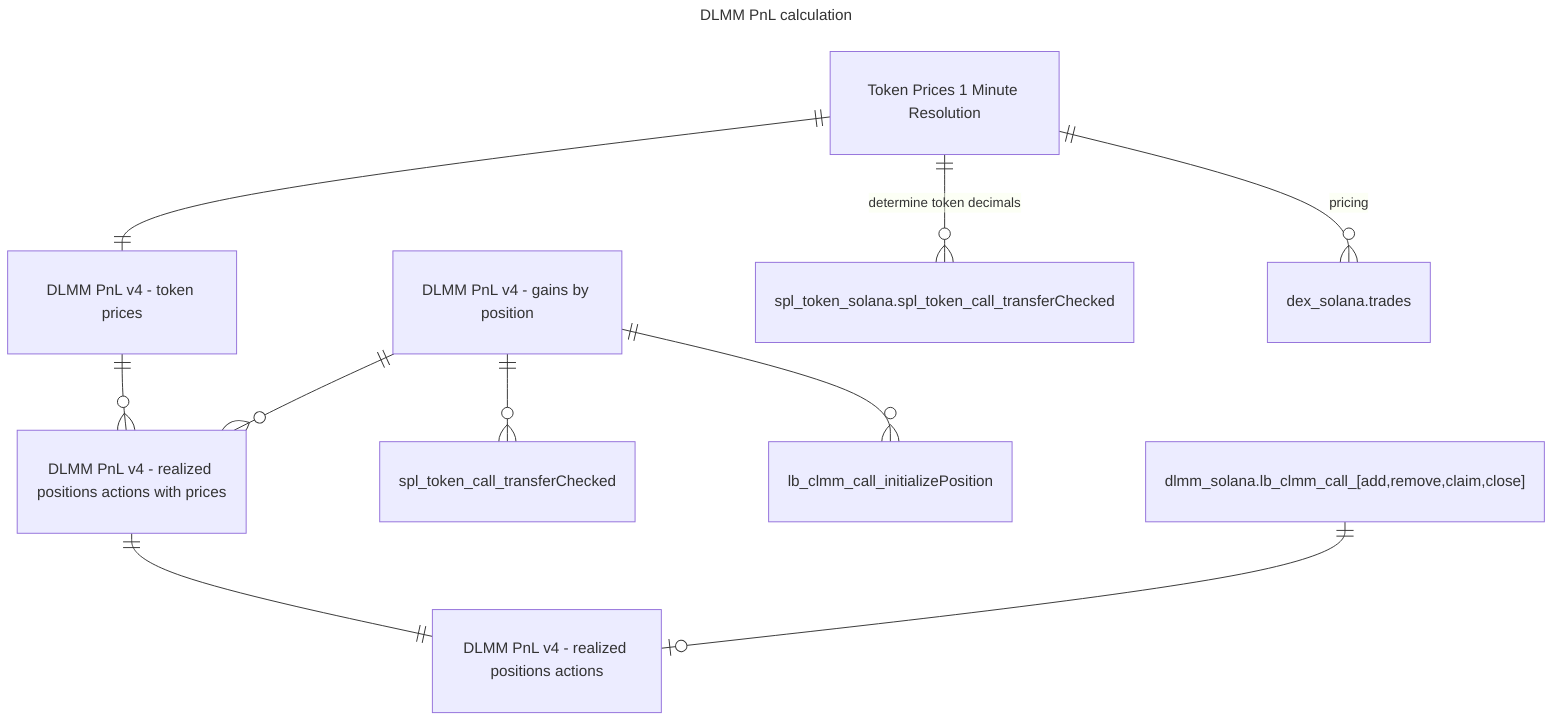---
title: DLMM PnL calculation
---
%%{init: {
  "theme": "default",
  "themeCSS": [
    "[id^=entity-DLMMPnLv4gainsbyposition] .er.entityBox { fill: powderblue;} "
    ]
}}%%
erDiagram
    "Token Prices 1 Minute Resolution" ||--|| "DLMM PnL v4 - token prices" : ""
    "DLMM PnL v4 - realized positions actions with prices" ||--|| "DLMM PnL v4 - realized positions actions": ""
    "DLMM PnL v4 - token prices" ||--o{ "DLMM PnL v4 - realized positions actions with prices": ""
    "DLMM PnL v4 - gains by position" ||--o{ "DLMM PnL v4 - realized positions actions with prices": ""
    "DLMM PnL v4 - gains by position" ||--o{ "spl_token_call_transferChecked": ""
    "DLMM PnL v4 - gains by position" ||--o{ "lb_clmm_call_initializePosition": ""
    "Token Prices 1 Minute Resolution" ||--o{ "spl_token_solana.spl_token_call_transferChecked" : "determine token decimals"
    "Token Prices 1 Minute Resolution" ||--o{ "dex_solana.trades" : "pricing"
    "dlmm_solana.lb_clmm_call_[add,remove,claim,close]" ||--o| "DLMM PnL v4 - realized positions actions" : ""